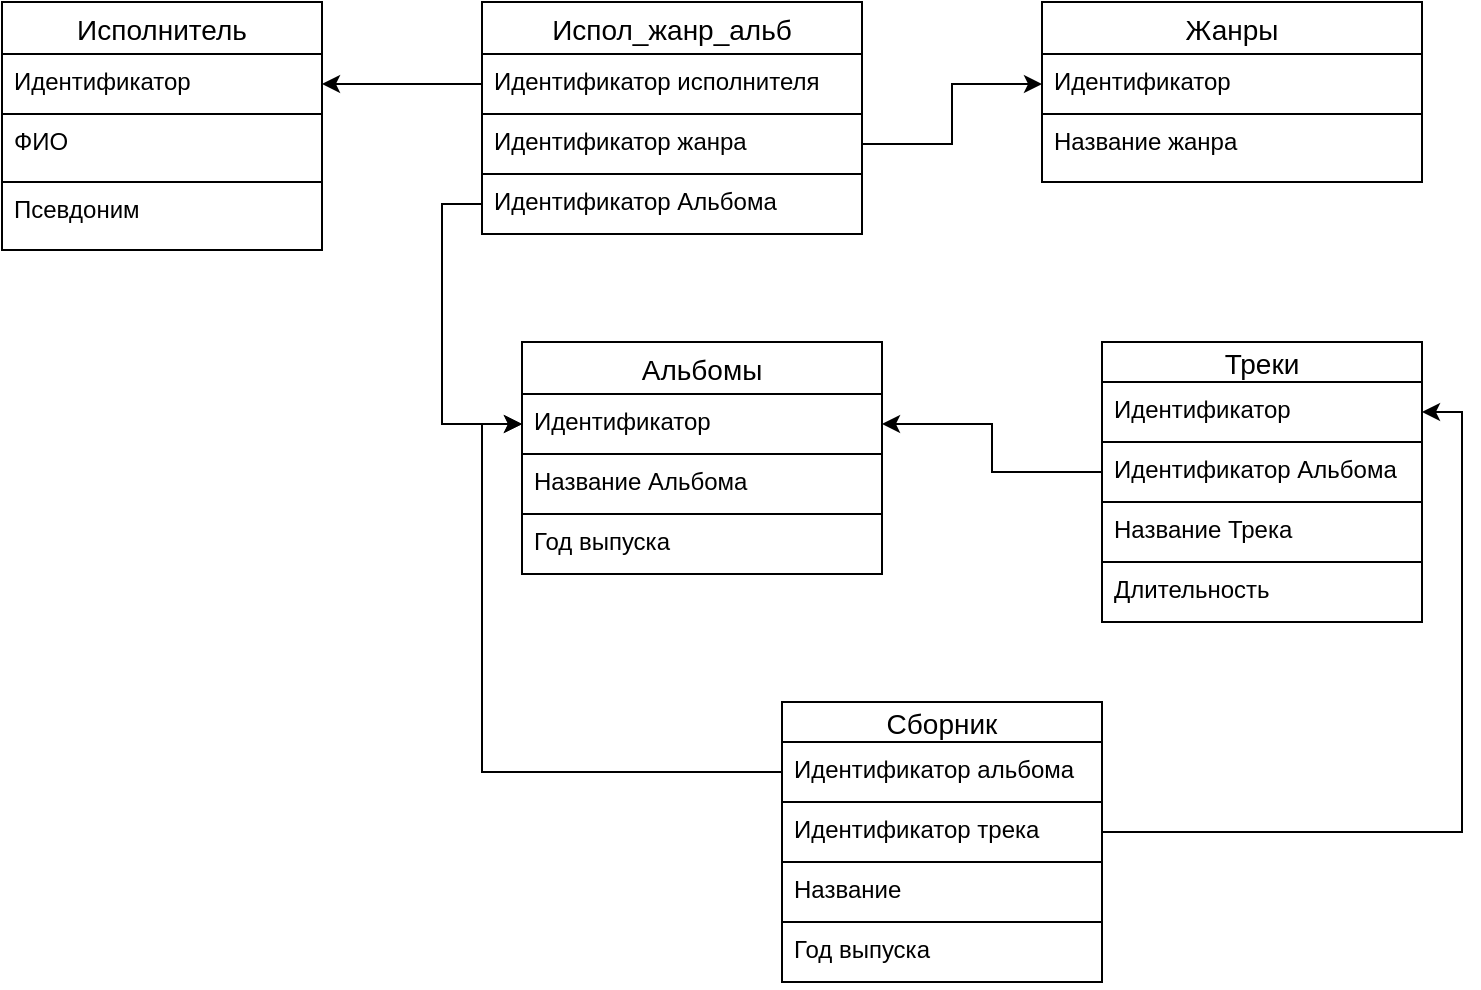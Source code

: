 <mxfile version="14.9.2" type="device" pages="2"><diagram id="_3CaiAWKD3YrqalMqEAZ" name="Page-1"><mxGraphModel dx="582" dy="363" grid="1" gridSize="10" guides="1" tooltips="1" connect="1" arrows="1" fold="1" page="1" pageScale="1" pageWidth="827" pageHeight="1169" math="0" shadow="0"><root><mxCell id="0"/><mxCell id="1" parent="0"/><mxCell id="huCZZp3Z-MDEeKo8AsXj-40" value="Исполнитель" style="swimlane;fontStyle=0;childLayout=stackLayout;horizontal=1;startSize=26;horizontalStack=0;resizeParent=1;resizeParentMax=0;resizeLast=0;collapsible=1;marginBottom=0;align=center;fontSize=14;" parent="1" vertex="1"><mxGeometry x="90" y="70" width="160" height="124" as="geometry"/></mxCell><mxCell id="huCZZp3Z-MDEeKo8AsXj-41" value="Идентификатор" style="text;fillColor=none;spacingLeft=4;spacingRight=4;overflow=hidden;rotatable=0;points=[[0,0.5],[1,0.5]];portConstraint=eastwest;fontSize=12;strokeColor=#000000;" parent="huCZZp3Z-MDEeKo8AsXj-40" vertex="1"><mxGeometry y="26" width="160" height="30" as="geometry"/></mxCell><mxCell id="huCZZp3Z-MDEeKo8AsXj-42" value="ФИО" style="text;fillColor=none;spacingLeft=4;spacingRight=4;overflow=hidden;rotatable=0;points=[[0,0.5],[1,0.5]];portConstraint=eastwest;fontSize=12;strokeColor=#000000;" parent="huCZZp3Z-MDEeKo8AsXj-40" vertex="1"><mxGeometry y="56" width="160" height="34" as="geometry"/></mxCell><mxCell id="huCZZp3Z-MDEeKo8AsXj-53" value="Псевдоним" style="text;fillColor=none;spacingLeft=4;spacingRight=4;overflow=hidden;rotatable=0;points=[[0,0.5],[1,0.5]];portConstraint=eastwest;fontSize=12;strokeColor=#000000;" parent="huCZZp3Z-MDEeKo8AsXj-40" vertex="1"><mxGeometry y="90" width="160" height="34" as="geometry"/></mxCell><mxCell id="huCZZp3Z-MDEeKo8AsXj-44" value="Альбомы" style="swimlane;fontStyle=0;childLayout=stackLayout;horizontal=1;startSize=26;horizontalStack=0;resizeParent=1;resizeParentMax=0;resizeLast=0;collapsible=1;marginBottom=0;align=center;fontSize=14;" parent="1" vertex="1"><mxGeometry x="350" y="240" width="180" height="116" as="geometry"/></mxCell><mxCell id="huCZZp3Z-MDEeKo8AsXj-45" value="Идентификатор" style="text;fillColor=none;spacingLeft=4;spacingRight=4;overflow=hidden;rotatable=0;points=[[0,0.5],[1,0.5]];portConstraint=eastwest;fontSize=12;strokeColor=#000000;" parent="huCZZp3Z-MDEeKo8AsXj-44" vertex="1"><mxGeometry y="26" width="180" height="30" as="geometry"/></mxCell><mxCell id="huCZZp3Z-MDEeKo8AsXj-47" value="Название Альбома" style="text;fillColor=none;spacingLeft=4;spacingRight=4;overflow=hidden;rotatable=0;points=[[0,0.5],[1,0.5]];portConstraint=eastwest;fontSize=12;strokeColor=#000000;" parent="huCZZp3Z-MDEeKo8AsXj-44" vertex="1"><mxGeometry y="56" width="180" height="30" as="geometry"/></mxCell><mxCell id="huCZZp3Z-MDEeKo8AsXj-57" value="Год выпуска" style="text;fillColor=none;spacingLeft=4;spacingRight=4;overflow=hidden;rotatable=0;points=[[0,0.5],[1,0.5]];portConstraint=eastwest;fontSize=12;strokeColor=#000000;" parent="huCZZp3Z-MDEeKo8AsXj-44" vertex="1"><mxGeometry y="86" width="180" height="30" as="geometry"/></mxCell><mxCell id="huCZZp3Z-MDEeKo8AsXj-48" value="Треки" style="swimlane;fontStyle=0;childLayout=stackLayout;horizontal=1;startSize=20;horizontalStack=0;resizeParent=1;resizeParentMax=0;resizeLast=0;collapsible=1;marginBottom=0;align=center;fontSize=14;" parent="1" vertex="1"><mxGeometry x="640" y="240" width="160" height="140" as="geometry"/></mxCell><mxCell id="huCZZp3Z-MDEeKo8AsXj-49" value="Идентификатор" style="text;fillColor=none;spacingLeft=4;spacingRight=4;overflow=hidden;rotatable=0;points=[[0,0.5],[1,0.5]];portConstraint=eastwest;fontSize=12;strokeColor=#000000;" parent="huCZZp3Z-MDEeKo8AsXj-48" vertex="1"><mxGeometry y="20" width="160" height="30" as="geometry"/></mxCell><mxCell id="huCZZp3Z-MDEeKo8AsXj-50" value="Идентификатор Альбома " style="text;fillColor=none;spacingLeft=4;spacingRight=4;overflow=hidden;rotatable=0;points=[[0,0.5],[1,0.5]];portConstraint=eastwest;fontSize=12;strokeColor=#000000;" parent="huCZZp3Z-MDEeKo8AsXj-48" vertex="1"><mxGeometry y="50" width="160" height="30" as="geometry"/></mxCell><mxCell id="huCZZp3Z-MDEeKo8AsXj-51" value="Название Трека" style="text;fillColor=none;spacingLeft=4;spacingRight=4;overflow=hidden;rotatable=0;points=[[0,0.5],[1,0.5]];portConstraint=eastwest;fontSize=12;strokeColor=#000000;" parent="huCZZp3Z-MDEeKo8AsXj-48" vertex="1"><mxGeometry y="80" width="160" height="30" as="geometry"/></mxCell><mxCell id="huCZZp3Z-MDEeKo8AsXj-60" value="Длительность" style="text;fillColor=none;spacingLeft=4;spacingRight=4;overflow=hidden;rotatable=0;points=[[0,0.5],[1,0.5]];portConstraint=eastwest;fontSize=12;strokeColor=#000000;" parent="huCZZp3Z-MDEeKo8AsXj-48" vertex="1"><mxGeometry y="110" width="160" height="30" as="geometry"/></mxCell><mxCell id="huCZZp3Z-MDEeKo8AsXj-59" style="edgeStyle=orthogonalEdgeStyle;rounded=0;orthogonalLoop=1;jettySize=auto;html=1;entryX=1;entryY=0.5;entryDx=0;entryDy=0;" parent="1" source="huCZZp3Z-MDEeKo8AsXj-50" target="huCZZp3Z-MDEeKo8AsXj-45" edge="1"><mxGeometry relative="1" as="geometry"/></mxCell><mxCell id="wqLWulrF0gY_dEPw2WH8-1" value="Жанры" style="swimlane;fontStyle=0;childLayout=stackLayout;horizontal=1;startSize=26;horizontalStack=0;resizeParent=1;resizeParentMax=0;resizeLast=0;collapsible=1;marginBottom=0;align=center;fontSize=14;" vertex="1" parent="1"><mxGeometry x="610" y="70" width="190" height="90" as="geometry"/></mxCell><mxCell id="wqLWulrF0gY_dEPw2WH8-2" value="Идентификатор" style="text;fillColor=none;spacingLeft=4;spacingRight=4;overflow=hidden;rotatable=0;points=[[0,0.5],[1,0.5]];portConstraint=eastwest;fontSize=12;strokeColor=#000000;" vertex="1" parent="wqLWulrF0gY_dEPw2WH8-1"><mxGeometry y="26" width="190" height="30" as="geometry"/></mxCell><mxCell id="wqLWulrF0gY_dEPw2WH8-3" value="Название жанра" style="text;fillColor=none;spacingLeft=4;spacingRight=4;overflow=hidden;rotatable=0;points=[[0,0.5],[1,0.5]];portConstraint=eastwest;fontSize=12;strokeColor=#000000;" vertex="1" parent="wqLWulrF0gY_dEPw2WH8-1"><mxGeometry y="56" width="190" height="34" as="geometry"/></mxCell><mxCell id="wqLWulrF0gY_dEPw2WH8-9" value="Испол_жанр_альб" style="swimlane;fontStyle=0;childLayout=stackLayout;horizontal=1;startSize=26;horizontalStack=0;resizeParent=1;resizeParentMax=0;resizeLast=0;collapsible=1;marginBottom=0;align=center;fontSize=14;" vertex="1" parent="1"><mxGeometry x="330" y="70" width="190" height="86" as="geometry"/></mxCell><mxCell id="wqLWulrF0gY_dEPw2WH8-11" value="Идентификатор исполнителя" style="text;fillColor=none;spacingLeft=4;spacingRight=4;overflow=hidden;rotatable=0;points=[[0,0.5],[1,0.5]];portConstraint=eastwest;fontSize=12;strokeColor=#000000;" vertex="1" parent="wqLWulrF0gY_dEPw2WH8-9"><mxGeometry y="26" width="190" height="30" as="geometry"/></mxCell><mxCell id="wqLWulrF0gY_dEPw2WH8-10" value="Идентификатор жанра" style="text;fillColor=none;spacingLeft=4;spacingRight=4;overflow=hidden;rotatable=0;points=[[0,0.5],[1,0.5]];portConstraint=eastwest;fontSize=12;strokeColor=#000000;" vertex="1" parent="wqLWulrF0gY_dEPw2WH8-9"><mxGeometry y="56" width="190" height="30" as="geometry"/></mxCell><mxCell id="wqLWulrF0gY_dEPw2WH8-18" style="edgeStyle=orthogonalEdgeStyle;rounded=0;orthogonalLoop=1;jettySize=auto;html=1;exitX=1;exitY=0.5;exitDx=0;exitDy=0;entryX=0;entryY=0.5;entryDx=0;entryDy=0;" edge="1" parent="1" source="wqLWulrF0gY_dEPw2WH8-10" target="wqLWulrF0gY_dEPw2WH8-2"><mxGeometry relative="1" as="geometry"/></mxCell><mxCell id="wqLWulrF0gY_dEPw2WH8-19" style="edgeStyle=orthogonalEdgeStyle;rounded=0;orthogonalLoop=1;jettySize=auto;html=1;exitX=0;exitY=0.5;exitDx=0;exitDy=0;entryX=1;entryY=0.5;entryDx=0;entryDy=0;" edge="1" parent="1" source="wqLWulrF0gY_dEPw2WH8-11" target="huCZZp3Z-MDEeKo8AsXj-41"><mxGeometry relative="1" as="geometry"/></mxCell><mxCell id="wqLWulrF0gY_dEPw2WH8-25" style="edgeStyle=orthogonalEdgeStyle;rounded=0;orthogonalLoop=1;jettySize=auto;html=1;exitX=0;exitY=0.5;exitDx=0;exitDy=0;entryX=0;entryY=0.5;entryDx=0;entryDy=0;" edge="1" parent="1" source="wqLWulrF0gY_dEPw2WH8-23" target="huCZZp3Z-MDEeKo8AsXj-45"><mxGeometry relative="1" as="geometry"/></mxCell><mxCell id="wqLWulrF0gY_dEPw2WH8-23" value="Идентификатор Альбома" style="text;fillColor=none;spacingLeft=4;spacingRight=4;overflow=hidden;rotatable=0;points=[[0,0.5],[1,0.5]];portConstraint=eastwest;fontSize=12;strokeColor=#000000;" vertex="1" parent="1"><mxGeometry x="330" y="156" width="190" height="30" as="geometry"/></mxCell><mxCell id="wqLWulrF0gY_dEPw2WH8-26" value="Сборник" style="swimlane;fontStyle=0;childLayout=stackLayout;horizontal=1;startSize=20;horizontalStack=0;resizeParent=1;resizeParentMax=0;resizeLast=0;collapsible=1;marginBottom=0;align=center;fontSize=14;" vertex="1" parent="1"><mxGeometry x="480" y="420" width="160" height="110" as="geometry"/></mxCell><mxCell id="wqLWulrF0gY_dEPw2WH8-27" value="Идентификатор альбома" style="text;fillColor=none;spacingLeft=4;spacingRight=4;overflow=hidden;rotatable=0;points=[[0,0.5],[1,0.5]];portConstraint=eastwest;fontSize=12;strokeColor=#000000;" vertex="1" parent="wqLWulrF0gY_dEPw2WH8-26"><mxGeometry y="20" width="160" height="30" as="geometry"/></mxCell><mxCell id="wqLWulrF0gY_dEPw2WH8-31" value="Идентификатор трека" style="text;fillColor=none;spacingLeft=4;spacingRight=4;overflow=hidden;rotatable=0;points=[[0,0.5],[1,0.5]];portConstraint=eastwest;fontSize=12;strokeColor=#000000;" vertex="1" parent="wqLWulrF0gY_dEPw2WH8-26"><mxGeometry y="50" width="160" height="30" as="geometry"/></mxCell><mxCell id="wqLWulrF0gY_dEPw2WH8-29" value="Название" style="text;fillColor=none;spacingLeft=4;spacingRight=4;overflow=hidden;rotatable=0;points=[[0,0.5],[1,0.5]];portConstraint=eastwest;fontSize=12;strokeColor=#000000;" vertex="1" parent="wqLWulrF0gY_dEPw2WH8-26"><mxGeometry y="80" width="160" height="30" as="geometry"/></mxCell><mxCell id="wqLWulrF0gY_dEPw2WH8-32" style="edgeStyle=orthogonalEdgeStyle;rounded=0;orthogonalLoop=1;jettySize=auto;html=1;exitX=0;exitY=0.5;exitDx=0;exitDy=0;entryX=0;entryY=0.5;entryDx=0;entryDy=0;" edge="1" parent="1" source="wqLWulrF0gY_dEPw2WH8-27" target="huCZZp3Z-MDEeKo8AsXj-45"><mxGeometry relative="1" as="geometry"/></mxCell><mxCell id="wqLWulrF0gY_dEPw2WH8-33" style="edgeStyle=orthogonalEdgeStyle;rounded=0;orthogonalLoop=1;jettySize=auto;html=1;exitX=1;exitY=0.5;exitDx=0;exitDy=0;entryX=1;entryY=0.5;entryDx=0;entryDy=0;" edge="1" parent="1" source="wqLWulrF0gY_dEPw2WH8-31" target="huCZZp3Z-MDEeKo8AsXj-49"><mxGeometry relative="1" as="geometry"/></mxCell><mxCell id="wqLWulrF0gY_dEPw2WH8-35" value="Год выпуска" style="text;fillColor=none;spacingLeft=4;spacingRight=4;overflow=hidden;rotatable=0;points=[[0,0.5],[1,0.5]];portConstraint=eastwest;fontSize=12;strokeColor=#000000;" vertex="1" parent="1"><mxGeometry x="480" y="530" width="160" height="30" as="geometry"/></mxCell></root></mxGraphModel></diagram><diagram id="DVUjoqOa7sxKQCLHXgpR" name="Page-2"><mxGraphModel dx="698" dy="436" grid="1" gridSize="10" guides="1" tooltips="1" connect="1" arrows="1" fold="1" page="1" pageScale="1" pageWidth="827" pageHeight="1169" math="0" shadow="0"><root><mxCell id="d32K78yelBe0fZ3ntpDQ-0"/><mxCell id="d32K78yelBe0fZ3ntpDQ-1" parent="d32K78yelBe0fZ3ntpDQ-0"/></root></mxGraphModel></diagram></mxfile>